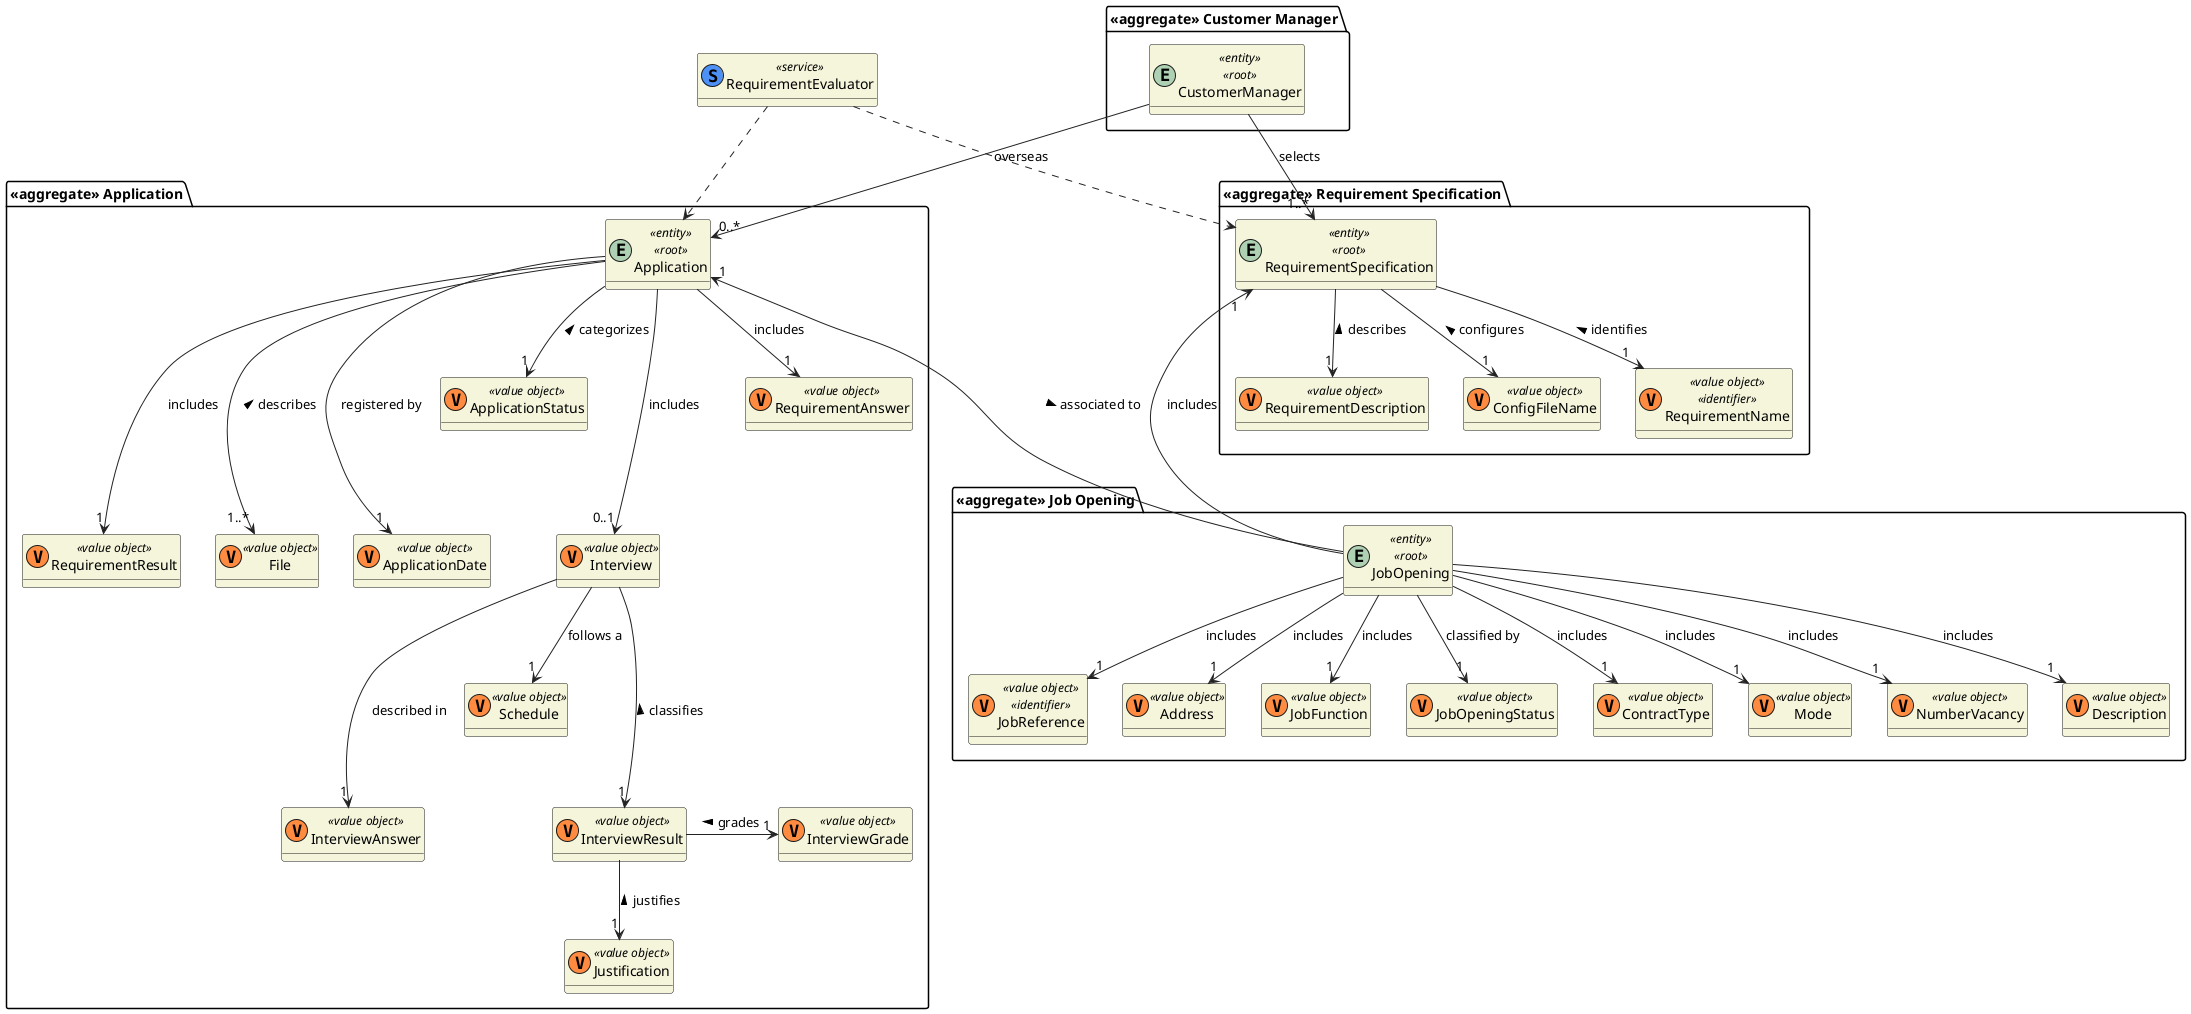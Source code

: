 @startuml
'https://plantuml.com/class-diagram

skinparam classAttributeIconSize 0
hide empty attributes
skinparam classBackgroundColor beige
skinparam ArrowColor #222222



'SHARED VALUE OBJETS




'SERVICES
    class RequirementEvaluator <<(S,#4d91f7) service>> {}

package "<<aggregate>> Requirement Specification" {
    entity RequirementSpecification <<entity>> <<root>>  {}
    class RequirementName <<(V,#FF8B40) value object>> <<identifier>> {}
    class RequirementDescription <<(V,#FF8B40) value object>> {}
     class ConfigFileName <<(V,#FF8B40) value object>> {}
}
'AGGREGATES
package "<<aggregate>> Job Opening" {
    entity JobOpening <<entity>> <<root>> {}
    class JobFunction <<(V,#FF8B40) value object>> {}
    class JobOpeningStatus <<(V,#FF8B40) value object>> {}
    class ContractType <<(V,#FF8B40) value object>> {}
    class Mode <<(V,#FF8B40) value object>> {}
    class NumberVacancy <<(V,#FF8B40) value object>> {}
       class Description <<(V,#FF8B40) value object>> {}
     class JobReference <<(V,#FF8B40) value object>> <<identifier>> {}
          class Address <<(V,#FF8B40) value object>> {}
}
package "<<aggregate>> Customer Manager" {
    entity CustomerManager <<entity>> <<root>>  {}
}


package "<<aggregate>> Application" {
    entity Application <<entity>><<root>>  {}
    class ApplicationDate <<(V,#FF8B40) value object>> {}
    class ApplicationStatus <<(V,#FF8B40) value object>> {}
    class Interview <<(V,#FF8B40) value object>>   {}
    class InterviewAnswer <<(V,#FF8B40) value object>>   {}
    class InterviewResult <<(V,#FF8B40) value object>>   {}
    class Justification <<(V,#FF8B40) value object>>   {}
    class InterviewGrade <<(V,#FF8B40) value object>>   {}
    class RequirementAnswer <<(V,#FF8B40) value object>>   {}
    class RequirementResult <<(V,#FF8B40) value object>>   {}
    class InterviewAnswer <<(V,#FF8B40) value object>>   {}
    class Schedule <<(V,#FF8B40) value object>> {}
     class File <<(V,#FF8B40) value object>> {}
}





CustomerManager --> "0..*" Application : overseas
CustomerManager --> "1..*" RequirementSpecification : selects
'--
JobOpening --> "1"  JobReference : includes
JobOpening --> "1"  Mode : includes
JobOpening --> "1"  NumberVacancy : includes
JobOpening --> "1"  Address : includes
JobOpening --> "1"  JobFunction : includes
JobOpening --> "1"  Description : includes
JobOpening --> "1"  ContractType : includes
JobOpening --> "1" JobOpeningStatus : classified by
JobOpening --up-> "1"  RequirementSpecification : includes
JobOpening --up-> "1"  Application : associated to <

'--
Application ---> "0..1" Interview : includes
Application --> "1" RequirementAnswer : includes
Application ---> "1" RequirementResult : includes
Application ---> "1..*" File : describes <
Application ---> "1" ApplicationDate : registered by
Application --> "1" ApplicationStatus : categorizes <
'--
RequirementEvaluator .-> Application
RequirementEvaluator .-> RequirementSpecification
'--
Interview ---> "1" InterviewAnswer: described in
Interview ---> "1" InterviewResult: classifies <
InterviewResult -> "1" InterviewGrade: grades <
InterviewResult --> "1" Justification: justifies <
Interview --> "1" Schedule : follows a
'--
RequirementSpecification --> "1" RequirementName: identifies <
RequirementSpecification --> "1" RequirementDescription: describes <
RequirementSpecification --> "1" ConfigFileName: configures <
@enduml